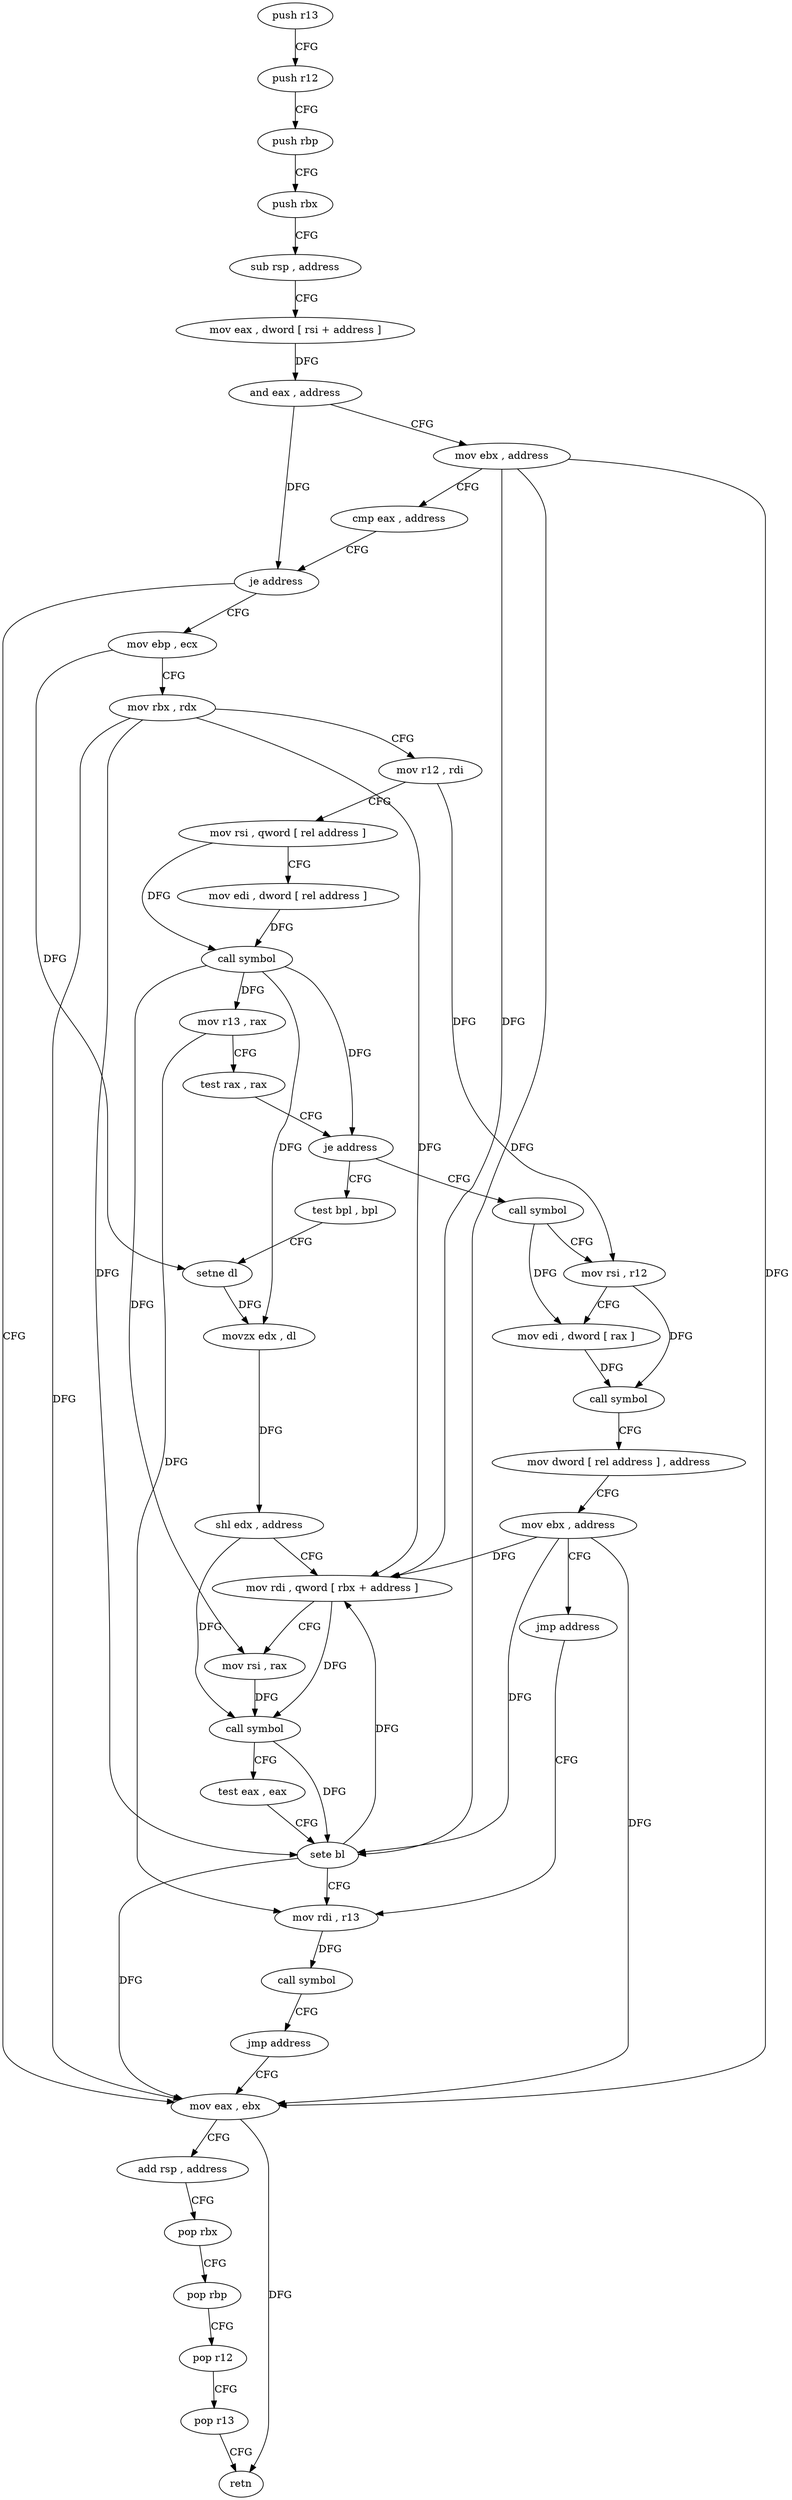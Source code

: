 digraph "func" {
"4212684" [label = "push r13" ]
"4212686" [label = "push r12" ]
"4212688" [label = "push rbp" ]
"4212689" [label = "push rbx" ]
"4212690" [label = "sub rsp , address" ]
"4212694" [label = "mov eax , dword [ rsi + address ]" ]
"4212697" [label = "and eax , address" ]
"4212702" [label = "mov ebx , address" ]
"4212707" [label = "cmp eax , address" ]
"4212712" [label = "je address" ]
"4212727" [label = "mov ebp , ecx" ]
"4212714" [label = "mov eax , ebx" ]
"4212729" [label = "mov rbx , rdx" ]
"4212732" [label = "mov r12 , rdi" ]
"4212735" [label = "mov rsi , qword [ rel address ]" ]
"4212742" [label = "mov edi , dword [ rel address ]" ]
"4212748" [label = "call symbol" ]
"4212753" [label = "mov r13 , rax" ]
"4212756" [label = "test rax , rax" ]
"4212759" [label = "je address" ]
"4212800" [label = "call symbol" ]
"4212761" [label = "test bpl , bpl" ]
"4212716" [label = "add rsp , address" ]
"4212720" [label = "pop rbx" ]
"4212721" [label = "pop rbp" ]
"4212722" [label = "pop r12" ]
"4212724" [label = "pop r13" ]
"4212726" [label = "retn" ]
"4212805" [label = "mov rsi , r12" ]
"4212808" [label = "mov edi , dword [ rax ]" ]
"4212810" [label = "call symbol" ]
"4212815" [label = "mov dword [ rel address ] , address" ]
"4212825" [label = "mov ebx , address" ]
"4212830" [label = "jmp address" ]
"4212790" [label = "mov rdi , r13" ]
"4212764" [label = "setne dl" ]
"4212767" [label = "movzx edx , dl" ]
"4212770" [label = "shl edx , address" ]
"4212773" [label = "mov rdi , qword [ rbx + address ]" ]
"4212777" [label = "mov rsi , rax" ]
"4212780" [label = "call symbol" ]
"4212785" [label = "test eax , eax" ]
"4212787" [label = "sete bl" ]
"4212793" [label = "call symbol" ]
"4212798" [label = "jmp address" ]
"4212684" -> "4212686" [ label = "CFG" ]
"4212686" -> "4212688" [ label = "CFG" ]
"4212688" -> "4212689" [ label = "CFG" ]
"4212689" -> "4212690" [ label = "CFG" ]
"4212690" -> "4212694" [ label = "CFG" ]
"4212694" -> "4212697" [ label = "DFG" ]
"4212697" -> "4212702" [ label = "CFG" ]
"4212697" -> "4212712" [ label = "DFG" ]
"4212702" -> "4212707" [ label = "CFG" ]
"4212702" -> "4212714" [ label = "DFG" ]
"4212702" -> "4212773" [ label = "DFG" ]
"4212702" -> "4212787" [ label = "DFG" ]
"4212707" -> "4212712" [ label = "CFG" ]
"4212712" -> "4212727" [ label = "CFG" ]
"4212712" -> "4212714" [ label = "CFG" ]
"4212727" -> "4212729" [ label = "CFG" ]
"4212727" -> "4212764" [ label = "DFG" ]
"4212714" -> "4212716" [ label = "CFG" ]
"4212714" -> "4212726" [ label = "DFG" ]
"4212729" -> "4212732" [ label = "CFG" ]
"4212729" -> "4212714" [ label = "DFG" ]
"4212729" -> "4212773" [ label = "DFG" ]
"4212729" -> "4212787" [ label = "DFG" ]
"4212732" -> "4212735" [ label = "CFG" ]
"4212732" -> "4212805" [ label = "DFG" ]
"4212735" -> "4212742" [ label = "CFG" ]
"4212735" -> "4212748" [ label = "DFG" ]
"4212742" -> "4212748" [ label = "DFG" ]
"4212748" -> "4212753" [ label = "DFG" ]
"4212748" -> "4212759" [ label = "DFG" ]
"4212748" -> "4212777" [ label = "DFG" ]
"4212748" -> "4212767" [ label = "DFG" ]
"4212753" -> "4212756" [ label = "CFG" ]
"4212753" -> "4212790" [ label = "DFG" ]
"4212756" -> "4212759" [ label = "CFG" ]
"4212759" -> "4212800" [ label = "CFG" ]
"4212759" -> "4212761" [ label = "CFG" ]
"4212800" -> "4212805" [ label = "CFG" ]
"4212800" -> "4212808" [ label = "DFG" ]
"4212761" -> "4212764" [ label = "CFG" ]
"4212716" -> "4212720" [ label = "CFG" ]
"4212720" -> "4212721" [ label = "CFG" ]
"4212721" -> "4212722" [ label = "CFG" ]
"4212722" -> "4212724" [ label = "CFG" ]
"4212724" -> "4212726" [ label = "CFG" ]
"4212805" -> "4212808" [ label = "CFG" ]
"4212805" -> "4212810" [ label = "DFG" ]
"4212808" -> "4212810" [ label = "DFG" ]
"4212810" -> "4212815" [ label = "CFG" ]
"4212815" -> "4212825" [ label = "CFG" ]
"4212825" -> "4212830" [ label = "CFG" ]
"4212825" -> "4212714" [ label = "DFG" ]
"4212825" -> "4212773" [ label = "DFG" ]
"4212825" -> "4212787" [ label = "DFG" ]
"4212830" -> "4212790" [ label = "CFG" ]
"4212790" -> "4212793" [ label = "DFG" ]
"4212764" -> "4212767" [ label = "DFG" ]
"4212767" -> "4212770" [ label = "DFG" ]
"4212770" -> "4212773" [ label = "CFG" ]
"4212770" -> "4212780" [ label = "DFG" ]
"4212773" -> "4212777" [ label = "CFG" ]
"4212773" -> "4212780" [ label = "DFG" ]
"4212777" -> "4212780" [ label = "DFG" ]
"4212780" -> "4212785" [ label = "CFG" ]
"4212780" -> "4212787" [ label = "DFG" ]
"4212785" -> "4212787" [ label = "CFG" ]
"4212787" -> "4212790" [ label = "CFG" ]
"4212787" -> "4212714" [ label = "DFG" ]
"4212787" -> "4212773" [ label = "DFG" ]
"4212793" -> "4212798" [ label = "CFG" ]
"4212798" -> "4212714" [ label = "CFG" ]
}
